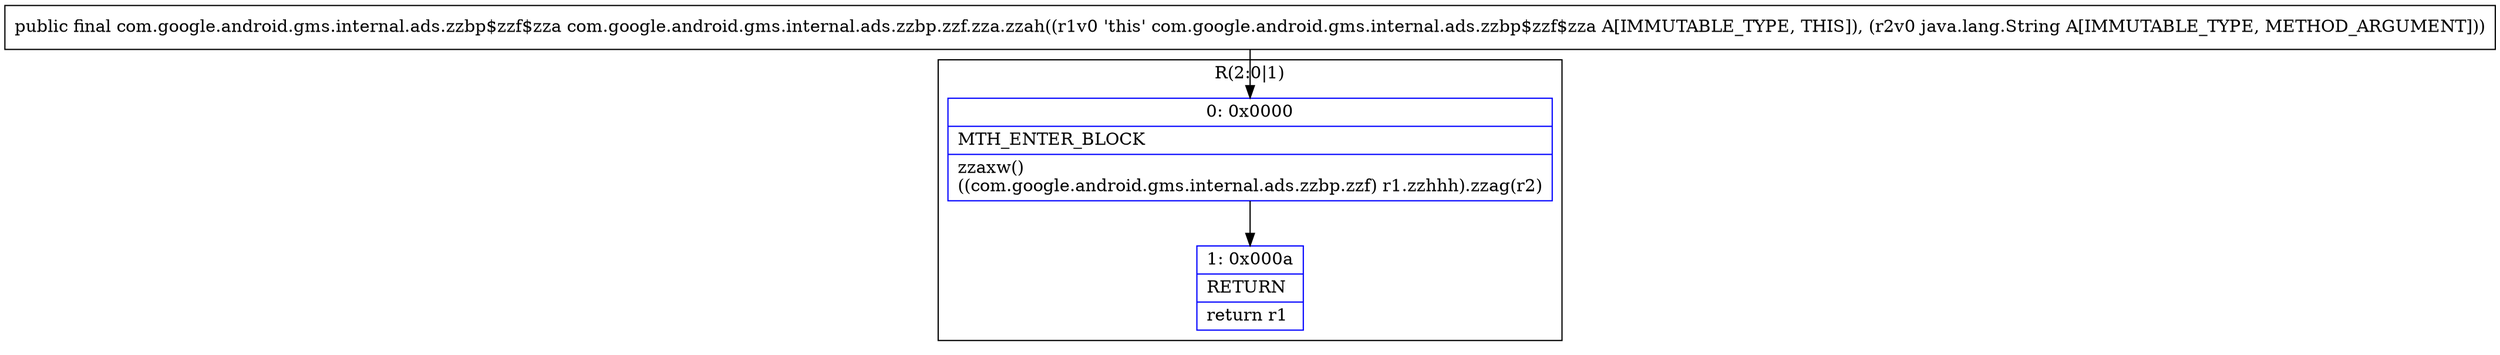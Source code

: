 digraph "CFG forcom.google.android.gms.internal.ads.zzbp.zzf.zza.zzah(Ljava\/lang\/String;)Lcom\/google\/android\/gms\/internal\/ads\/zzbp$zzf$zza;" {
subgraph cluster_Region_1327112517 {
label = "R(2:0|1)";
node [shape=record,color=blue];
Node_0 [shape=record,label="{0\:\ 0x0000|MTH_ENTER_BLOCK\l|zzaxw()\l((com.google.android.gms.internal.ads.zzbp.zzf) r1.zzhhh).zzag(r2)\l}"];
Node_1 [shape=record,label="{1\:\ 0x000a|RETURN\l|return r1\l}"];
}
MethodNode[shape=record,label="{public final com.google.android.gms.internal.ads.zzbp$zzf$zza com.google.android.gms.internal.ads.zzbp.zzf.zza.zzah((r1v0 'this' com.google.android.gms.internal.ads.zzbp$zzf$zza A[IMMUTABLE_TYPE, THIS]), (r2v0 java.lang.String A[IMMUTABLE_TYPE, METHOD_ARGUMENT])) }"];
MethodNode -> Node_0;
Node_0 -> Node_1;
}

